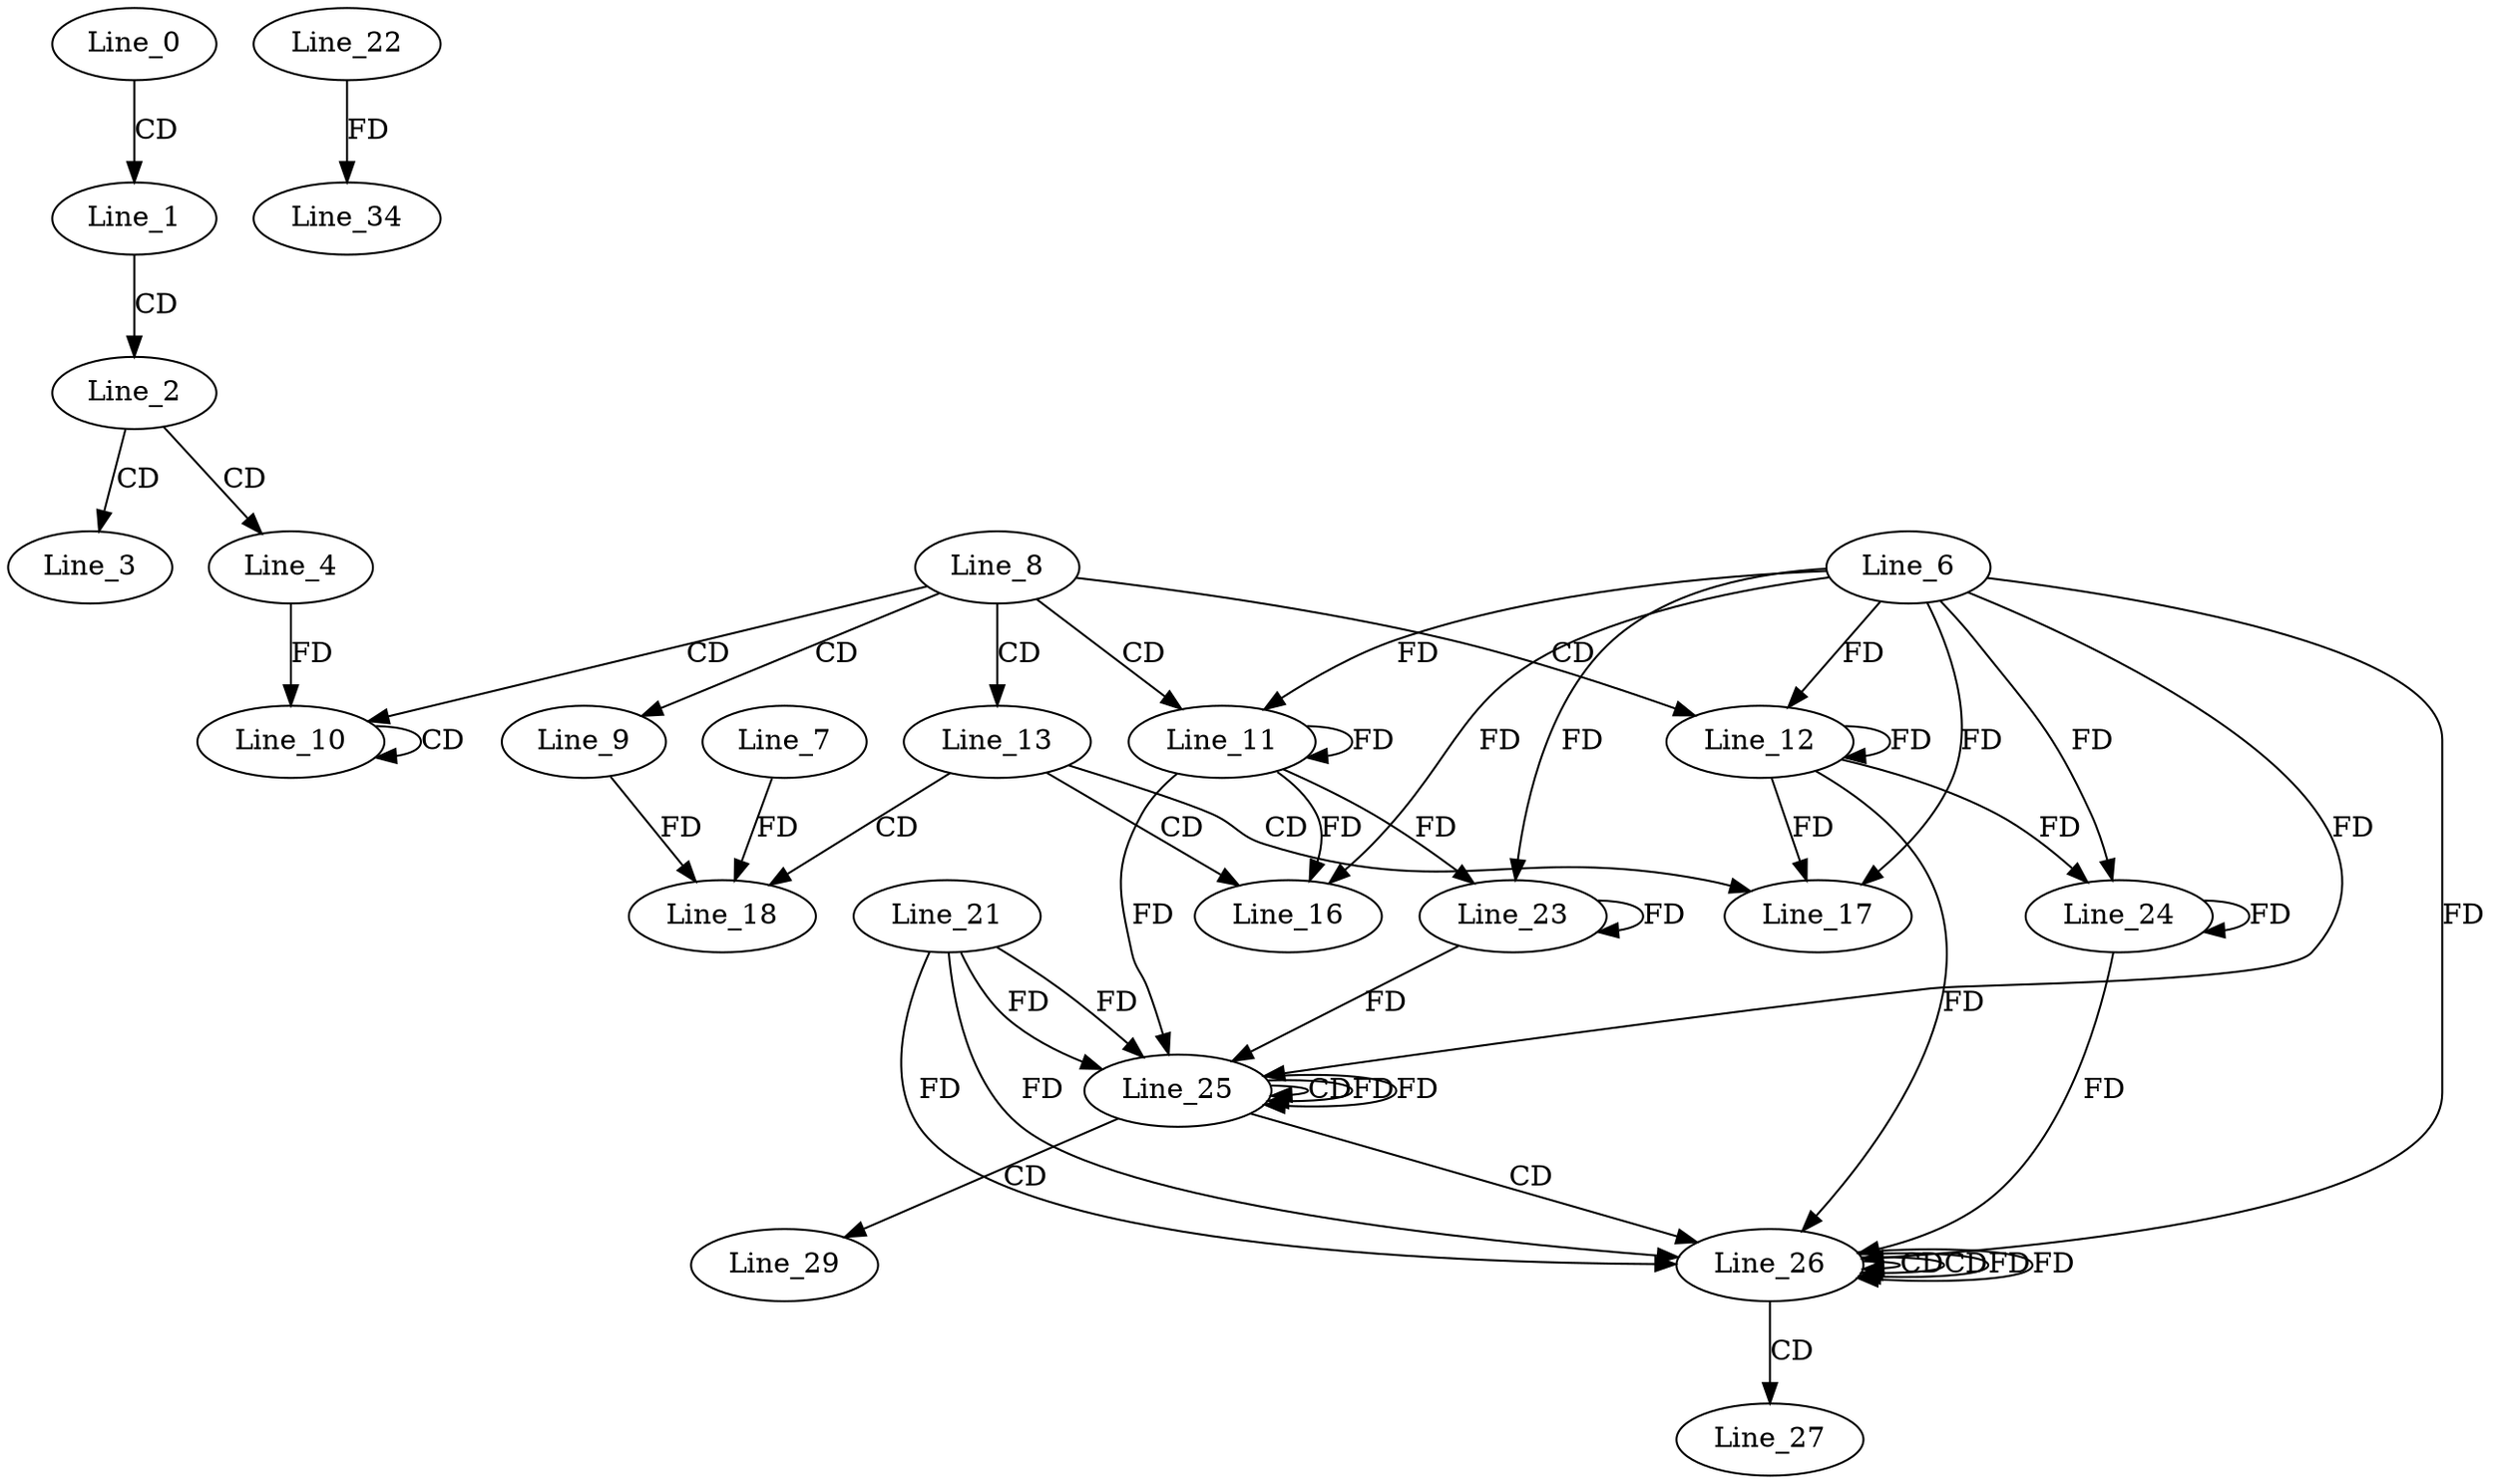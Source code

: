 digraph G {
  Line_0;
  Line_1;
  Line_2;
  Line_3;
  Line_4;
  Line_8;
  Line_9;
  Line_10;
  Line_10;
  Line_10;
  Line_11;
  Line_6;
  Line_11;
  Line_12;
  Line_12;
  Line_13;
  Line_16;
  Line_17;
  Line_18;
  Line_7;
  Line_23;
  Line_24;
  Line_21;
  Line_25;
  Line_25;
  Line_25;
  Line_26;
  Line_26;
  Line_26;
  Line_27;
  Line_29;
  Line_22;
  Line_34;
  Line_0 -> Line_1 [ label="CD" ];
  Line_1 -> Line_2 [ label="CD" ];
  Line_2 -> Line_3 [ label="CD" ];
  Line_2 -> Line_4 [ label="CD" ];
  Line_8 -> Line_9 [ label="CD" ];
  Line_8 -> Line_10 [ label="CD" ];
  Line_10 -> Line_10 [ label="CD" ];
  Line_4 -> Line_10 [ label="FD" ];
  Line_8 -> Line_11 [ label="CD" ];
  Line_11 -> Line_11 [ label="FD" ];
  Line_6 -> Line_11 [ label="FD" ];
  Line_8 -> Line_12 [ label="CD" ];
  Line_12 -> Line_12 [ label="FD" ];
  Line_6 -> Line_12 [ label="FD" ];
  Line_8 -> Line_13 [ label="CD" ];
  Line_13 -> Line_16 [ label="CD" ];
  Line_11 -> Line_16 [ label="FD" ];
  Line_6 -> Line_16 [ label="FD" ];
  Line_13 -> Line_17 [ label="CD" ];
  Line_12 -> Line_17 [ label="FD" ];
  Line_6 -> Line_17 [ label="FD" ];
  Line_13 -> Line_18 [ label="CD" ];
  Line_7 -> Line_18 [ label="FD" ];
  Line_9 -> Line_18 [ label="FD" ];
  Line_11 -> Line_23 [ label="FD" ];
  Line_6 -> Line_23 [ label="FD" ];
  Line_23 -> Line_23 [ label="FD" ];
  Line_12 -> Line_24 [ label="FD" ];
  Line_6 -> Line_24 [ label="FD" ];
  Line_24 -> Line_24 [ label="FD" ];
  Line_21 -> Line_25 [ label="FD" ];
  Line_11 -> Line_25 [ label="FD" ];
  Line_6 -> Line_25 [ label="FD" ];
  Line_23 -> Line_25 [ label="FD" ];
  Line_25 -> Line_25 [ label="CD" ];
  Line_25 -> Line_25 [ label="FD" ];
  Line_21 -> Line_25 [ label="FD" ];
  Line_25 -> Line_26 [ label="CD" ];
  Line_26 -> Line_26 [ label="CD" ];
  Line_21 -> Line_26 [ label="FD" ];
  Line_12 -> Line_26 [ label="FD" ];
  Line_6 -> Line_26 [ label="FD" ];
  Line_24 -> Line_26 [ label="FD" ];
  Line_26 -> Line_26 [ label="CD" ];
  Line_26 -> Line_26 [ label="FD" ];
  Line_21 -> Line_26 [ label="FD" ];
  Line_26 -> Line_27 [ label="CD" ];
  Line_25 -> Line_29 [ label="CD" ];
  Line_22 -> Line_34 [ label="FD" ];
  Line_25 -> Line_25 [ label="FD" ];
  Line_26 -> Line_26 [ label="FD" ];
}
